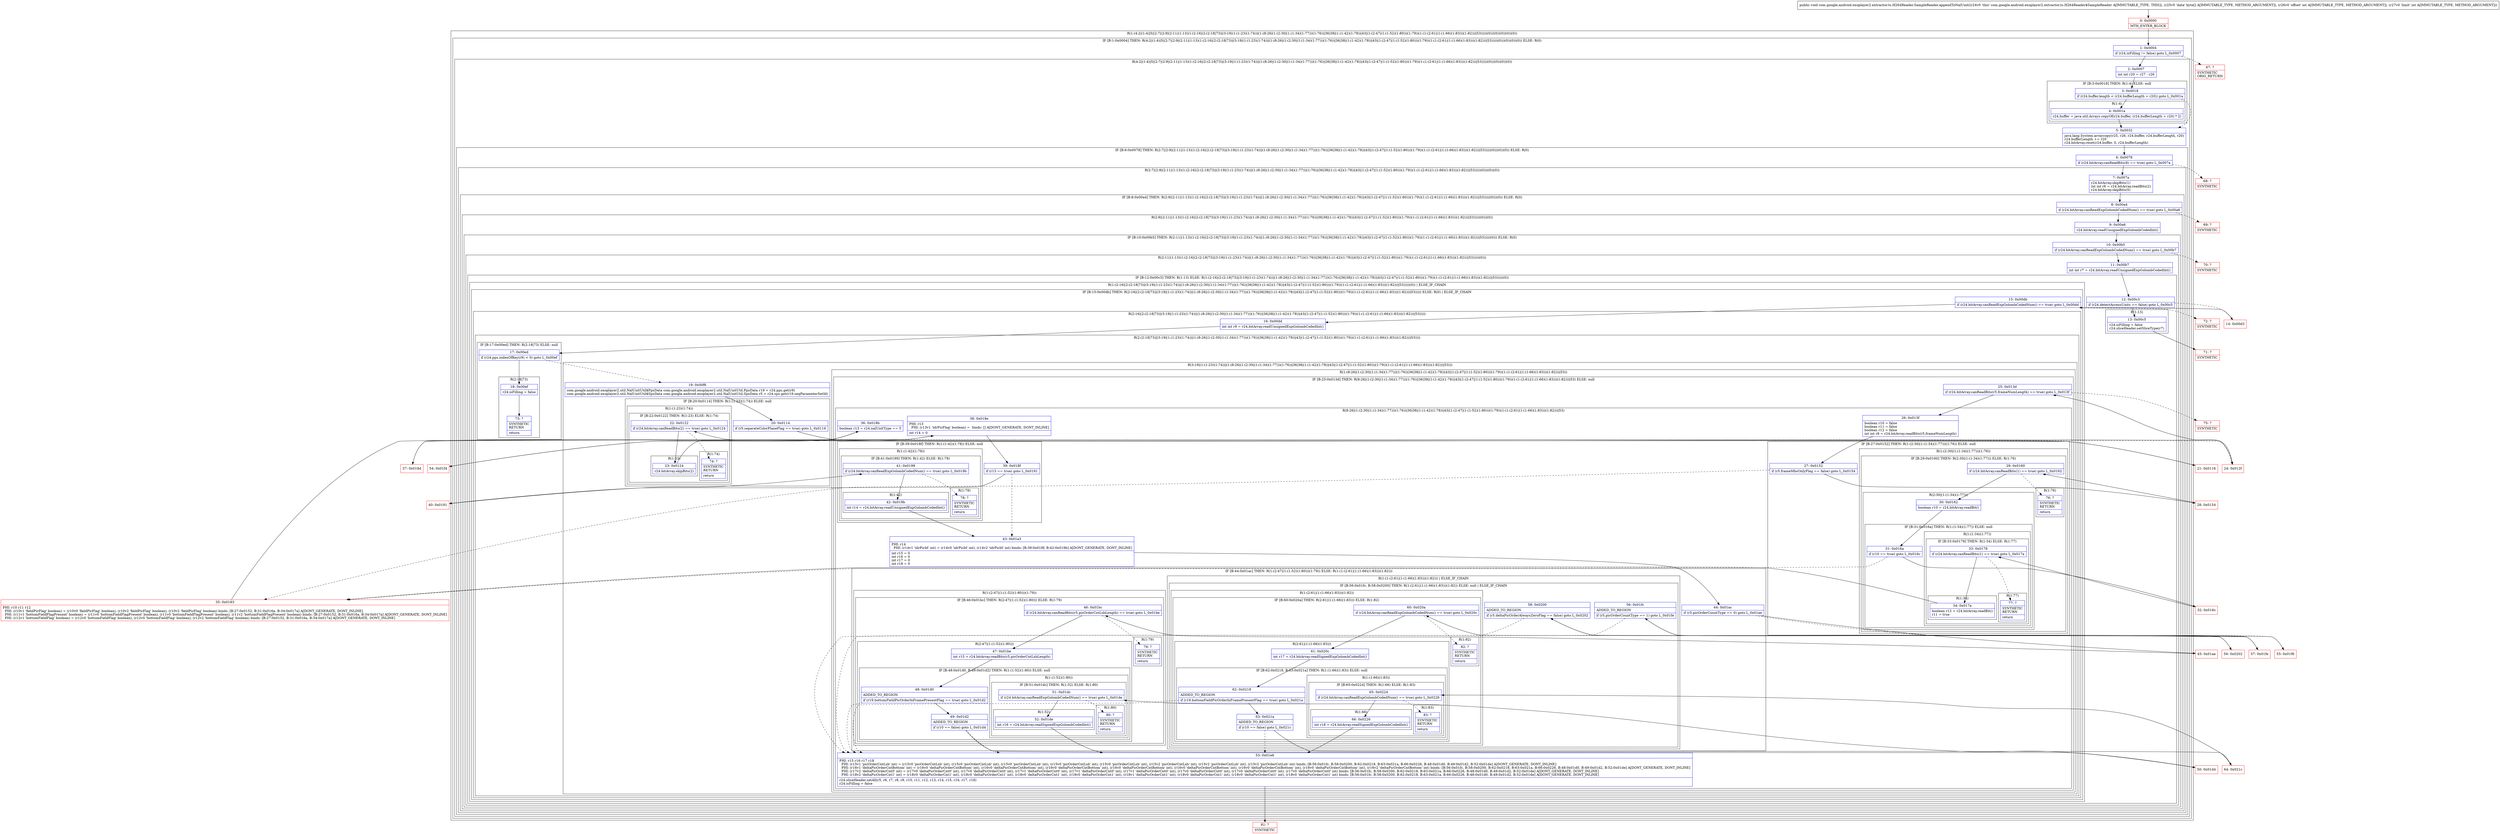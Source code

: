 digraph "CFG forcom.google.android.exoplayer2.extractor.ts.H264Reader.SampleReader.appendToNalUnit([BII)V" {
subgraph cluster_Region_907825804 {
label = "R(1:(4:2|(1:4)|5|(2:7|(2:9|(2:11|(1:13)(1:(2:16|(2:(2:18|73)|(3:19|(1:(1:23)(1:74))|(1:(8:26|(1:(2:30|(1:(1:34)(1:77)))(1:76))|36|38|(1:(1:42)(1:78))|43|(1:(2:47|(1:(1:52)(1:80)))(1:79))(1:(1:(2:61|(1:(1:66)(1:83)))(1:82)))|53)))))(0)))(0))(0))(0))(0))";
node [shape=record,color=blue];
subgraph cluster_IfRegion_1244898585 {
label = "IF [B:1:0x0004] THEN: R(4:2|(1:4)|5|(2:7|(2:9|(2:11|(1:13)(1:(2:16|(2:(2:18|73)|(3:19|(1:(1:23)(1:74))|(1:(8:26|(1:(2:30|(1:(1:34)(1:77)))(1:76))|36|38|(1:(1:42)(1:78))|43|(1:(2:47|(1:(1:52)(1:80)))(1:79))(1:(1:(2:61|(1:(1:66)(1:83)))(1:82)))|53)))))(0)))(0))(0))(0)) ELSE: R(0)";
node [shape=record,color=blue];
Node_1 [shape=record,label="{1\:\ 0x0004|if (r24.isFilling != false) goto L_0x0007\l}"];
subgraph cluster_Region_1249613899 {
label = "R(4:2|(1:4)|5|(2:7|(2:9|(2:11|(1:13)(1:(2:16|(2:(2:18|73)|(3:19|(1:(1:23)(1:74))|(1:(8:26|(1:(2:30|(1:(1:34)(1:77)))(1:76))|36|38|(1:(1:42)(1:78))|43|(1:(2:47|(1:(1:52)(1:80)))(1:79))(1:(1:(2:61|(1:(1:66)(1:83)))(1:82)))|53)))))(0)))(0))(0))(0))";
node [shape=record,color=blue];
Node_2 [shape=record,label="{2\:\ 0x0007|int int r20 = r27 \- r26\l}"];
subgraph cluster_IfRegion_508116484 {
label = "IF [B:3:0x0018] THEN: R(1:4) ELSE: null";
node [shape=record,color=blue];
Node_3 [shape=record,label="{3\:\ 0x0018|if (r24.buffer.length \< (r24.bufferLength + r20)) goto L_0x001a\l}"];
subgraph cluster_Region_35729638 {
label = "R(1:4)";
node [shape=record,color=blue];
Node_4 [shape=record,label="{4\:\ 0x001a|r24.buffer = java.util.Arrays.copyOf(r24.buffer, (r24.bufferLength + r20) * 2)\l}"];
}
}
Node_5 [shape=record,label="{5\:\ 0x0032|java.lang.System.arraycopy(r25, r26, r24.buffer, r24.bufferLength, r20)\lr24.bufferLength += r20\lr24.bitArray.reset(r24.buffer, 0, r24.bufferLength)\l}"];
subgraph cluster_IfRegion_249922226 {
label = "IF [B:6:0x0078] THEN: R(2:7|(2:9|(2:11|(1:13)(1:(2:16|(2:(2:18|73)|(3:19|(1:(1:23)(1:74))|(1:(8:26|(1:(2:30|(1:(1:34)(1:77)))(1:76))|36|38|(1:(1:42)(1:78))|43|(1:(2:47|(1:(1:52)(1:80)))(1:79))(1:(1:(2:61|(1:(1:66)(1:83)))(1:82)))|53)))))(0)))(0))(0)) ELSE: R(0)";
node [shape=record,color=blue];
Node_6 [shape=record,label="{6\:\ 0x0078|if (r24.bitArray.canReadBits(8) == true) goto L_0x007a\l}"];
subgraph cluster_Region_1318504461 {
label = "R(2:7|(2:9|(2:11|(1:13)(1:(2:16|(2:(2:18|73)|(3:19|(1:(1:23)(1:74))|(1:(8:26|(1:(2:30|(1:(1:34)(1:77)))(1:76))|36|38|(1:(1:42)(1:78))|43|(1:(2:47|(1:(1:52)(1:80)))(1:79))(1:(1:(2:61|(1:(1:66)(1:83)))(1:82)))|53)))))(0)))(0))(0))";
node [shape=record,color=blue];
Node_7 [shape=record,label="{7\:\ 0x007a|r24.bitArray.skipBits(1)\lint int r6 = r24.bitArray.readBits(2)\lr24.bitArray.skipBits(5)\l}"];
subgraph cluster_IfRegion_1461016590 {
label = "IF [B:8:0x00a4] THEN: R(2:9|(2:11|(1:13)(1:(2:16|(2:(2:18|73)|(3:19|(1:(1:23)(1:74))|(1:(8:26|(1:(2:30|(1:(1:34)(1:77)))(1:76))|36|38|(1:(1:42)(1:78))|43|(1:(2:47|(1:(1:52)(1:80)))(1:79))(1:(1:(2:61|(1:(1:66)(1:83)))(1:82)))|53)))))(0)))(0)) ELSE: R(0)";
node [shape=record,color=blue];
Node_8 [shape=record,label="{8\:\ 0x00a4|if (r24.bitArray.canReadExpGolombCodedNum() == true) goto L_0x00a6\l}"];
subgraph cluster_Region_63567954 {
label = "R(2:9|(2:11|(1:13)(1:(2:16|(2:(2:18|73)|(3:19|(1:(1:23)(1:74))|(1:(8:26|(1:(2:30|(1:(1:34)(1:77)))(1:76))|36|38|(1:(1:42)(1:78))|43|(1:(2:47|(1:(1:52)(1:80)))(1:79))(1:(1:(2:61|(1:(1:66)(1:83)))(1:82)))|53)))))(0)))(0))";
node [shape=record,color=blue];
Node_9 [shape=record,label="{9\:\ 0x00a6|r24.bitArray.readUnsignedExpGolombCodedInt()\l}"];
subgraph cluster_IfRegion_1418042975 {
label = "IF [B:10:0x00b5] THEN: R(2:11|(1:13)(1:(2:16|(2:(2:18|73)|(3:19|(1:(1:23)(1:74))|(1:(8:26|(1:(2:30|(1:(1:34)(1:77)))(1:76))|36|38|(1:(1:42)(1:78))|43|(1:(2:47|(1:(1:52)(1:80)))(1:79))(1:(1:(2:61|(1:(1:66)(1:83)))(1:82)))|53)))))(0))) ELSE: R(0)";
node [shape=record,color=blue];
Node_10 [shape=record,label="{10\:\ 0x00b5|if (r24.bitArray.canReadExpGolombCodedNum() == true) goto L_0x00b7\l}"];
subgraph cluster_Region_257360985 {
label = "R(2:11|(1:13)(1:(2:16|(2:(2:18|73)|(3:19|(1:(1:23)(1:74))|(1:(8:26|(1:(2:30|(1:(1:34)(1:77)))(1:76))|36|38|(1:(1:42)(1:78))|43|(1:(2:47|(1:(1:52)(1:80)))(1:79))(1:(1:(2:61|(1:(1:66)(1:83)))(1:82)))|53)))))(0)))";
node [shape=record,color=blue];
Node_11 [shape=record,label="{11\:\ 0x00b7|int int r7 = r24.bitArray.readUnsignedExpGolombCodedInt()\l}"];
subgraph cluster_IfRegion_1993827951 {
label = "IF [B:12:0x00c3] THEN: R(1:13) ELSE: R(1:(2:16|(2:(2:18|73)|(3:19|(1:(1:23)(1:74))|(1:(8:26|(1:(2:30|(1:(1:34)(1:77)))(1:76))|36|38|(1:(1:42)(1:78))|43|(1:(2:47|(1:(1:52)(1:80)))(1:79))(1:(1:(2:61|(1:(1:66)(1:83)))(1:82)))|53)))))(0))";
node [shape=record,color=blue];
Node_12 [shape=record,label="{12\:\ 0x00c3|if (r24.detectAccessUnits == false) goto L_0x00c5\l}"];
subgraph cluster_Region_75150165 {
label = "R(1:13)";
node [shape=record,color=blue];
Node_13 [shape=record,label="{13\:\ 0x00c5|r24.isFilling = false\lr24.sliceHeader.setSliceType(r7)\l}"];
}
subgraph cluster_Region_192910739 {
label = "R(1:(2:16|(2:(2:18|73)|(3:19|(1:(1:23)(1:74))|(1:(8:26|(1:(2:30|(1:(1:34)(1:77)))(1:76))|36|38|(1:(1:42)(1:78))|43|(1:(2:47|(1:(1:52)(1:80)))(1:79))(1:(1:(2:61|(1:(1:66)(1:83)))(1:82)))|53)))))(0)) | ELSE_IF_CHAIN\l";
node [shape=record,color=blue];
subgraph cluster_IfRegion_1203304390 {
label = "IF [B:15:0x00db] THEN: R(2:16|(2:(2:18|73)|(3:19|(1:(1:23)(1:74))|(1:(8:26|(1:(2:30|(1:(1:34)(1:77)))(1:76))|36|38|(1:(1:42)(1:78))|43|(1:(2:47|(1:(1:52)(1:80)))(1:79))(1:(1:(2:61|(1:(1:66)(1:83)))(1:82)))|53))))) ELSE: R(0) | ELSE_IF_CHAIN\l";
node [shape=record,color=blue];
Node_15 [shape=record,label="{15\:\ 0x00db|if (r24.bitArray.canReadExpGolombCodedNum() == true) goto L_0x00dd\l}"];
subgraph cluster_Region_2085930359 {
label = "R(2:16|(2:(2:18|73)|(3:19|(1:(1:23)(1:74))|(1:(8:26|(1:(2:30|(1:(1:34)(1:77)))(1:76))|36|38|(1:(1:42)(1:78))|43|(1:(2:47|(1:(1:52)(1:80)))(1:79))(1:(1:(2:61|(1:(1:66)(1:83)))(1:82)))|53)))))";
node [shape=record,color=blue];
Node_16 [shape=record,label="{16\:\ 0x00dd|int int r9 = r24.bitArray.readUnsignedExpGolombCodedInt()\l}"];
subgraph cluster_Region_1060634120 {
label = "R(2:(2:18|73)|(3:19|(1:(1:23)(1:74))|(1:(8:26|(1:(2:30|(1:(1:34)(1:77)))(1:76))|36|38|(1:(1:42)(1:78))|43|(1:(2:47|(1:(1:52)(1:80)))(1:79))(1:(1:(2:61|(1:(1:66)(1:83)))(1:82)))|53))))";
node [shape=record,color=blue];
subgraph cluster_IfRegion_1765456305 {
label = "IF [B:17:0x00ed] THEN: R(2:18|73) ELSE: null";
node [shape=record,color=blue];
Node_17 [shape=record,label="{17\:\ 0x00ed|if (r24.pps.indexOfKey(r9) \< 0) goto L_0x00ef\l}"];
subgraph cluster_Region_1914569631 {
label = "R(2:18|73)";
node [shape=record,color=blue];
Node_18 [shape=record,label="{18\:\ 0x00ef|r24.isFilling = false\l}"];
Node_73 [shape=record,label="{73\:\ ?|SYNTHETIC\lRETURN\l|return\l}"];
}
}
subgraph cluster_Region_1584930051 {
label = "R(3:19|(1:(1:23)(1:74))|(1:(8:26|(1:(2:30|(1:(1:34)(1:77)))(1:76))|36|38|(1:(1:42)(1:78))|43|(1:(2:47|(1:(1:52)(1:80)))(1:79))(1:(1:(2:61|(1:(1:66)(1:83)))(1:82)))|53)))";
node [shape=record,color=blue];
Node_19 [shape=record,label="{19\:\ 0x00f6|com.google.android.exoplayer2.util.NalUnitUtil$PpsData com.google.android.exoplayer2.util.NalUnitUtil.PpsData r19 = r24.pps.get(r9)\lcom.google.android.exoplayer2.util.NalUnitUtil$SpsData com.google.android.exoplayer2.util.NalUnitUtil.SpsData r5 = r24.sps.get(r19.seqParameterSetId)\l}"];
subgraph cluster_IfRegion_1772565068 {
label = "IF [B:20:0x0114] THEN: R(1:(1:23)(1:74)) ELSE: null";
node [shape=record,color=blue];
Node_20 [shape=record,label="{20\:\ 0x0114|if (r5.separateColorPlaneFlag == true) goto L_0x0116\l}"];
subgraph cluster_Region_87737154 {
label = "R(1:(1:23)(1:74))";
node [shape=record,color=blue];
subgraph cluster_IfRegion_87818980 {
label = "IF [B:22:0x0122] THEN: R(1:23) ELSE: R(1:74)";
node [shape=record,color=blue];
Node_22 [shape=record,label="{22\:\ 0x0122|if (r24.bitArray.canReadBits(2) == true) goto L_0x0124\l}"];
subgraph cluster_Region_91978741 {
label = "R(1:23)";
node [shape=record,color=blue];
Node_23 [shape=record,label="{23\:\ 0x0124|r24.bitArray.skipBits(2)\l}"];
}
subgraph cluster_Region_125538878 {
label = "R(1:74)";
node [shape=record,color=blue];
Node_74 [shape=record,label="{74\:\ ?|SYNTHETIC\lRETURN\l|return\l}"];
}
}
}
}
subgraph cluster_Region_1418228032 {
label = "R(1:(8:26|(1:(2:30|(1:(1:34)(1:77)))(1:76))|36|38|(1:(1:42)(1:78))|43|(1:(2:47|(1:(1:52)(1:80)))(1:79))(1:(1:(2:61|(1:(1:66)(1:83)))(1:82)))|53))";
node [shape=record,color=blue];
subgraph cluster_IfRegion_1999219326 {
label = "IF [B:25:0x013d] THEN: R(8:26|(1:(2:30|(1:(1:34)(1:77)))(1:76))|36|38|(1:(1:42)(1:78))|43|(1:(2:47|(1:(1:52)(1:80)))(1:79))(1:(1:(2:61|(1:(1:66)(1:83)))(1:82)))|53) ELSE: null";
node [shape=record,color=blue];
Node_25 [shape=record,label="{25\:\ 0x013d|if (r24.bitArray.canReadBits(r5.frameNumLength) == true) goto L_0x013f\l}"];
subgraph cluster_Region_1488566356 {
label = "R(8:26|(1:(2:30|(1:(1:34)(1:77)))(1:76))|36|38|(1:(1:42)(1:78))|43|(1:(2:47|(1:(1:52)(1:80)))(1:79))(1:(1:(2:61|(1:(1:66)(1:83)))(1:82)))|53)";
node [shape=record,color=blue];
Node_26 [shape=record,label="{26\:\ 0x013f|boolean r10 = false\lboolean r11 = false\lboolean r12 = false\lint int r8 = r24.bitArray.readBits(r5.frameNumLength)\l}"];
subgraph cluster_IfRegion_936176884 {
label = "IF [B:27:0x0152] THEN: R(1:(2:30|(1:(1:34)(1:77)))(1:76)) ELSE: null";
node [shape=record,color=blue];
Node_27 [shape=record,label="{27\:\ 0x0152|if (r5.frameMbsOnlyFlag == false) goto L_0x0154\l}"];
subgraph cluster_Region_826700311 {
label = "R(1:(2:30|(1:(1:34)(1:77)))(1:76))";
node [shape=record,color=blue];
subgraph cluster_IfRegion_1874596633 {
label = "IF [B:29:0x0160] THEN: R(2:30|(1:(1:34)(1:77))) ELSE: R(1:76)";
node [shape=record,color=blue];
Node_29 [shape=record,label="{29\:\ 0x0160|if (r24.bitArray.canReadBits(1) == true) goto L_0x0162\l}"];
subgraph cluster_Region_919276994 {
label = "R(2:30|(1:(1:34)(1:77)))";
node [shape=record,color=blue];
Node_30 [shape=record,label="{30\:\ 0x0162|boolean r10 = r24.bitArray.readBit()\l}"];
subgraph cluster_IfRegion_1151109783 {
label = "IF [B:31:0x016a] THEN: R(1:(1:34)(1:77)) ELSE: null";
node [shape=record,color=blue];
Node_31 [shape=record,label="{31\:\ 0x016a|if (r10 == true) goto L_0x016c\l}"];
subgraph cluster_Region_873301682 {
label = "R(1:(1:34)(1:77))";
node [shape=record,color=blue];
subgraph cluster_IfRegion_588833538 {
label = "IF [B:33:0x0178] THEN: R(1:34) ELSE: R(1:77)";
node [shape=record,color=blue];
Node_33 [shape=record,label="{33\:\ 0x0178|if (r24.bitArray.canReadBits(1) == true) goto L_0x017a\l}"];
subgraph cluster_Region_233053446 {
label = "R(1:34)";
node [shape=record,color=blue];
Node_34 [shape=record,label="{34\:\ 0x017a|boolean r12 = r24.bitArray.readBit()\lr11 = true\l}"];
}
subgraph cluster_Region_558689212 {
label = "R(1:77)";
node [shape=record,color=blue];
Node_77 [shape=record,label="{77\:\ ?|SYNTHETIC\lRETURN\l|return\l}"];
}
}
}
}
}
subgraph cluster_Region_778506327 {
label = "R(1:76)";
node [shape=record,color=blue];
Node_76 [shape=record,label="{76\:\ ?|SYNTHETIC\lRETURN\l|return\l}"];
}
}
}
}
Node_36 [shape=record,label="{36\:\ 0x018b|boolean r13 = r24.nalUnitType == 5\l}"];
Node_38 [shape=record,label="{38\:\ 0x018e|PHI: r13 \l  PHI: (r13v1 'idrPicFlag' boolean) =  binds: [] A[DONT_GENERATE, DONT_INLINE]\l|int r14 = 0\l}"];
subgraph cluster_IfRegion_1270497410 {
label = "IF [B:39:0x018f] THEN: R(1:(1:42)(1:78)) ELSE: null";
node [shape=record,color=blue];
Node_39 [shape=record,label="{39\:\ 0x018f|if (r13 == true) goto L_0x0191\l}"];
subgraph cluster_Region_1988574015 {
label = "R(1:(1:42)(1:78))";
node [shape=record,color=blue];
subgraph cluster_IfRegion_316921374 {
label = "IF [B:41:0x0199] THEN: R(1:42) ELSE: R(1:78)";
node [shape=record,color=blue];
Node_41 [shape=record,label="{41\:\ 0x0199|if (r24.bitArray.canReadExpGolombCodedNum() == true) goto L_0x019b\l}"];
subgraph cluster_Region_628220202 {
label = "R(1:42)";
node [shape=record,color=blue];
Node_42 [shape=record,label="{42\:\ 0x019b|int r14 = r24.bitArray.readUnsignedExpGolombCodedInt()\l}"];
}
subgraph cluster_Region_1421139701 {
label = "R(1:78)";
node [shape=record,color=blue];
Node_78 [shape=record,label="{78\:\ ?|SYNTHETIC\lRETURN\l|return\l}"];
}
}
}
}
Node_43 [shape=record,label="{43\:\ 0x01a3|PHI: r14 \l  PHI: (r14v1 'idrPicId' int) = (r14v0 'idrPicId' int), (r14v2 'idrPicId' int) binds: [B:39:0x018f, B:42:0x019b] A[DONT_GENERATE, DONT_INLINE]\l|int r15 = 0\lint r16 = 0\lint r17 = 0\lint r18 = 0\l}"];
subgraph cluster_IfRegion_90276762 {
label = "IF [B:44:0x01ac] THEN: R(1:(2:47|(1:(1:52)(1:80)))(1:79)) ELSE: R(1:(1:(2:61|(1:(1:66)(1:83)))(1:82)))";
node [shape=record,color=blue];
Node_44 [shape=record,label="{44\:\ 0x01ac|if (r5.picOrderCountType == 0) goto L_0x01ae\l}"];
subgraph cluster_Region_1111984540 {
label = "R(1:(2:47|(1:(1:52)(1:80)))(1:79))";
node [shape=record,color=blue];
subgraph cluster_IfRegion_1426383912 {
label = "IF [B:46:0x01bc] THEN: R(2:47|(1:(1:52)(1:80))) ELSE: R(1:79)";
node [shape=record,color=blue];
Node_46 [shape=record,label="{46\:\ 0x01bc|if (r24.bitArray.canReadBits(r5.picOrderCntLsbLength) == true) goto L_0x01be\l}"];
subgraph cluster_Region_1866780332 {
label = "R(2:47|(1:(1:52)(1:80)))";
node [shape=record,color=blue];
Node_47 [shape=record,label="{47\:\ 0x01be|int r15 = r24.bitArray.readBits(r5.picOrderCntLsbLength)\l}"];
subgraph cluster_IfRegion_256507266 {
label = "IF [B:48:0x01d0, B:49:0x01d2] THEN: R(1:(1:52)(1:80)) ELSE: null";
node [shape=record,color=blue];
Node_48 [shape=record,label="{48\:\ 0x01d0|ADDED_TO_REGION\l|if (r19.bottomFieldPicOrderInFramePresentFlag == true) goto L_0x01d2\l}"];
Node_49 [shape=record,label="{49\:\ 0x01d2|ADDED_TO_REGION\l|if (r10 == false) goto L_0x01d4\l}"];
subgraph cluster_Region_232131624 {
label = "R(1:(1:52)(1:80))";
node [shape=record,color=blue];
subgraph cluster_IfRegion_17397930 {
label = "IF [B:51:0x01dc] THEN: R(1:52) ELSE: R(1:80)";
node [shape=record,color=blue];
Node_51 [shape=record,label="{51\:\ 0x01dc|if (r24.bitArray.canReadExpGolombCodedNum() == true) goto L_0x01de\l}"];
subgraph cluster_Region_85528353 {
label = "R(1:52)";
node [shape=record,color=blue];
Node_52 [shape=record,label="{52\:\ 0x01de|int r16 = r24.bitArray.readSignedExpGolombCodedInt()\l}"];
}
subgraph cluster_Region_1933073672 {
label = "R(1:80)";
node [shape=record,color=blue];
Node_80 [shape=record,label="{80\:\ ?|SYNTHETIC\lRETURN\l|return\l}"];
}
}
}
}
}
subgraph cluster_Region_231547290 {
label = "R(1:79)";
node [shape=record,color=blue];
Node_79 [shape=record,label="{79\:\ ?|SYNTHETIC\lRETURN\l|return\l}"];
}
}
}
subgraph cluster_Region_818404167 {
label = "R(1:(1:(2:61|(1:(1:66)(1:83)))(1:82))) | ELSE_IF_CHAIN\l";
node [shape=record,color=blue];
subgraph cluster_IfRegion_1069491452 {
label = "IF [B:56:0x01fc, B:58:0x0200] THEN: R(1:(2:61|(1:(1:66)(1:83)))(1:82)) ELSE: null | ELSE_IF_CHAIN\l";
node [shape=record,color=blue];
Node_56 [shape=record,label="{56\:\ 0x01fc|ADDED_TO_REGION\l|if (r5.picOrderCountType == 1) goto L_0x01fe\l}"];
Node_58 [shape=record,label="{58\:\ 0x0200|ADDED_TO_REGION\l|if (r5.deltaPicOrderAlwaysZeroFlag == false) goto L_0x0202\l}"];
subgraph cluster_Region_2059479517 {
label = "R(1:(2:61|(1:(1:66)(1:83)))(1:82))";
node [shape=record,color=blue];
subgraph cluster_IfRegion_1260448656 {
label = "IF [B:60:0x020a] THEN: R(2:61|(1:(1:66)(1:83))) ELSE: R(1:82)";
node [shape=record,color=blue];
Node_60 [shape=record,label="{60\:\ 0x020a|if (r24.bitArray.canReadExpGolombCodedNum() == true) goto L_0x020c\l}"];
subgraph cluster_Region_674770601 {
label = "R(2:61|(1:(1:66)(1:83)))";
node [shape=record,color=blue];
Node_61 [shape=record,label="{61\:\ 0x020c|int r17 = r24.bitArray.readSignedExpGolombCodedInt()\l}"];
subgraph cluster_IfRegion_1433206369 {
label = "IF [B:62:0x0218, B:63:0x021a] THEN: R(1:(1:66)(1:83)) ELSE: null";
node [shape=record,color=blue];
Node_62 [shape=record,label="{62\:\ 0x0218|ADDED_TO_REGION\l|if (r19.bottomFieldPicOrderInFramePresentFlag == true) goto L_0x021a\l}"];
Node_63 [shape=record,label="{63\:\ 0x021a|ADDED_TO_REGION\l|if (r10 == false) goto L_0x021c\l}"];
subgraph cluster_Region_797299359 {
label = "R(1:(1:66)(1:83))";
node [shape=record,color=blue];
subgraph cluster_IfRegion_555100619 {
label = "IF [B:65:0x0224] THEN: R(1:66) ELSE: R(1:83)";
node [shape=record,color=blue];
Node_65 [shape=record,label="{65\:\ 0x0224|if (r24.bitArray.canReadExpGolombCodedNum() == true) goto L_0x0226\l}"];
subgraph cluster_Region_832554364 {
label = "R(1:66)";
node [shape=record,color=blue];
Node_66 [shape=record,label="{66\:\ 0x0226|int r18 = r24.bitArray.readSignedExpGolombCodedInt()\l}"];
}
subgraph cluster_Region_1391096821 {
label = "R(1:83)";
node [shape=record,color=blue];
Node_83 [shape=record,label="{83\:\ ?|SYNTHETIC\lRETURN\l|return\l}"];
}
}
}
}
}
subgraph cluster_Region_517635667 {
label = "R(1:82)";
node [shape=record,color=blue];
Node_82 [shape=record,label="{82\:\ ?|SYNTHETIC\lRETURN\l|return\l}"];
}
}
}
}
}
}
Node_53 [shape=record,label="{53\:\ 0x01e6|PHI: r15 r16 r17 r18 \l  PHI: (r15v1 'picOrderCntLsb' int) = (r15v0 'picOrderCntLsb' int), (r15v0 'picOrderCntLsb' int), (r15v0 'picOrderCntLsb' int), (r15v0 'picOrderCntLsb' int), (r15v0 'picOrderCntLsb' int), (r15v2 'picOrderCntLsb' int), (r15v2 'picOrderCntLsb' int), (r15v2 'picOrderCntLsb' int) binds: [B:56:0x01fc, B:58:0x0200, B:62:0x0218, B:63:0x021a, B:66:0x0226, B:48:0x01d0, B:49:0x01d2, B:52:0x01de] A[DONT_GENERATE, DONT_INLINE]\l  PHI: (r16v1 'deltaPicOrderCntBottom' int) = (r16v0 'deltaPicOrderCntBottom' int), (r16v0 'deltaPicOrderCntBottom' int), (r16v0 'deltaPicOrderCntBottom' int), (r16v0 'deltaPicOrderCntBottom' int), (r16v0 'deltaPicOrderCntBottom' int), (r16v0 'deltaPicOrderCntBottom' int), (r16v0 'deltaPicOrderCntBottom' int), (r16v2 'deltaPicOrderCntBottom' int) binds: [B:56:0x01fc, B:58:0x0200, B:62:0x0218, B:63:0x021a, B:66:0x0226, B:48:0x01d0, B:49:0x01d2, B:52:0x01de] A[DONT_GENERATE, DONT_INLINE]\l  PHI: (r17v2 'deltaPicOrderCnt0' int) = (r17v0 'deltaPicOrderCnt0' int), (r17v0 'deltaPicOrderCnt0' int), (r17v1 'deltaPicOrderCnt0' int), (r17v1 'deltaPicOrderCnt0' int), (r17v1 'deltaPicOrderCnt0' int), (r17v0 'deltaPicOrderCnt0' int), (r17v0 'deltaPicOrderCnt0' int), (r17v0 'deltaPicOrderCnt0' int) binds: [B:56:0x01fc, B:58:0x0200, B:62:0x0218, B:63:0x021a, B:66:0x0226, B:48:0x01d0, B:49:0x01d2, B:52:0x01de] A[DONT_GENERATE, DONT_INLINE]\l  PHI: (r18v2 'deltaPicOrderCnt1' int) = (r18v0 'deltaPicOrderCnt1' int), (r18v0 'deltaPicOrderCnt1' int), (r18v0 'deltaPicOrderCnt1' int), (r18v0 'deltaPicOrderCnt1' int), (r18v1 'deltaPicOrderCnt1' int), (r18v0 'deltaPicOrderCnt1' int), (r18v0 'deltaPicOrderCnt1' int), (r18v0 'deltaPicOrderCnt1' int) binds: [B:56:0x01fc, B:58:0x0200, B:62:0x0218, B:63:0x021a, B:66:0x0226, B:48:0x01d0, B:49:0x01d2, B:52:0x01de] A[DONT_GENERATE, DONT_INLINE]\l|r24.sliceHeader.setAll(r5, r6, r7, r8, r9, r10, r11, r12, r13, r14, r15, r16, r17, r18)\lr24.isFilling = false\l}"];
}
}
}
}
}
}
subgraph cluster_Region_533354045 {
label = "R(0)";
node [shape=record,color=blue];
}
}
}
}
}
subgraph cluster_Region_260205694 {
label = "R(0)";
node [shape=record,color=blue];
}
}
}
subgraph cluster_Region_242668448 {
label = "R(0)";
node [shape=record,color=blue];
}
}
}
subgraph cluster_Region_1125326043 {
label = "R(0)";
node [shape=record,color=blue];
}
}
}
subgraph cluster_Region_245748026 {
label = "R(0)";
node [shape=record,color=blue];
}
}
}
Node_0 [shape=record,color=red,label="{0\:\ 0x0000|MTH_ENTER_BLOCK\l}"];
Node_14 [shape=record,color=red,label="{14\:\ 0x00d3}"];
Node_21 [shape=record,color=red,label="{21\:\ 0x0116}"];
Node_24 [shape=record,color=red,label="{24\:\ 0x012f}"];
Node_28 [shape=record,color=red,label="{28\:\ 0x0154}"];
Node_32 [shape=record,color=red,label="{32\:\ 0x016c}"];
Node_35 [shape=record,color=red,label="{35\:\ 0x0183|PHI: r10 r11 r12 \l  PHI: (r10v1 'fieldPicFlag' boolean) = (r10v0 'fieldPicFlag' boolean), (r10v2 'fieldPicFlag' boolean), (r10v2 'fieldPicFlag' boolean) binds: [B:27:0x0152, B:31:0x016a, B:34:0x017a] A[DONT_GENERATE, DONT_INLINE]\l  PHI: (r11v1 'bottomFieldFlagPresent' boolean) = (r11v0 'bottomFieldFlagPresent' boolean), (r11v0 'bottomFieldFlagPresent' boolean), (r11v2 'bottomFieldFlagPresent' boolean) binds: [B:27:0x0152, B:31:0x016a, B:34:0x017a] A[DONT_GENERATE, DONT_INLINE]\l  PHI: (r12v1 'bottomFieldFlag' boolean) = (r12v0 'bottomFieldFlag' boolean), (r12v0 'bottomFieldFlag' boolean), (r12v2 'bottomFieldFlag' boolean) binds: [B:27:0x0152, B:31:0x016a, B:34:0x017a] A[DONT_GENERATE, DONT_INLINE]\l}"];
Node_37 [shape=record,color=red,label="{37\:\ 0x018d}"];
Node_40 [shape=record,color=red,label="{40\:\ 0x0191}"];
Node_45 [shape=record,color=red,label="{45\:\ 0x01ae}"];
Node_50 [shape=record,color=red,label="{50\:\ 0x01d4}"];
Node_54 [shape=record,color=red,label="{54\:\ 0x01f4}"];
Node_55 [shape=record,color=red,label="{55\:\ 0x01f6}"];
Node_57 [shape=record,color=red,label="{57\:\ 0x01fe}"];
Node_59 [shape=record,color=red,label="{59\:\ 0x0202}"];
Node_64 [shape=record,color=red,label="{64\:\ 0x021c}"];
Node_67 [shape=record,color=red,label="{67\:\ ?|SYNTHETIC\lORIG_RETURN\l}"];
Node_68 [shape=record,color=red,label="{68\:\ ?|SYNTHETIC\l}"];
Node_69 [shape=record,color=red,label="{69\:\ ?|SYNTHETIC\l}"];
Node_70 [shape=record,color=red,label="{70\:\ ?|SYNTHETIC\l}"];
Node_71 [shape=record,color=red,label="{71\:\ ?|SYNTHETIC\l}"];
Node_72 [shape=record,color=red,label="{72\:\ ?|SYNTHETIC\l}"];
Node_75 [shape=record,color=red,label="{75\:\ ?|SYNTHETIC\l}"];
Node_81 [shape=record,color=red,label="{81\:\ ?|SYNTHETIC\l}"];
MethodNode[shape=record,label="{public void com.google.android.exoplayer2.extractor.ts.H264Reader.SampleReader.appendToNalUnit((r24v0 'this' com.google.android.exoplayer2.extractor.ts.H264Reader$SampleReader A[IMMUTABLE_TYPE, THIS]), (r25v0 'data' byte[] A[IMMUTABLE_TYPE, METHOD_ARGUMENT]), (r26v0 'offset' int A[IMMUTABLE_TYPE, METHOD_ARGUMENT]), (r27v0 'limit' int A[IMMUTABLE_TYPE, METHOD_ARGUMENT])) }"];
MethodNode -> Node_0;
Node_1 -> Node_2;
Node_1 -> Node_67[style=dashed];
Node_2 -> Node_3;
Node_3 -> Node_4;
Node_3 -> Node_5[style=dashed];
Node_4 -> Node_5;
Node_5 -> Node_6;
Node_6 -> Node_7;
Node_6 -> Node_68[style=dashed];
Node_7 -> Node_8;
Node_8 -> Node_9;
Node_8 -> Node_69[style=dashed];
Node_9 -> Node_10;
Node_10 -> Node_11;
Node_10 -> Node_70[style=dashed];
Node_11 -> Node_12;
Node_12 -> Node_13;
Node_12 -> Node_14[style=dashed];
Node_13 -> Node_71;
Node_15 -> Node_16;
Node_15 -> Node_72[style=dashed];
Node_16 -> Node_17;
Node_17 -> Node_18;
Node_17 -> Node_19[style=dashed];
Node_18 -> Node_73;
Node_19 -> Node_20;
Node_20 -> Node_21;
Node_20 -> Node_24[style=dashed];
Node_22 -> Node_23;
Node_22 -> Node_74[style=dashed];
Node_23 -> Node_24;
Node_25 -> Node_26;
Node_25 -> Node_75[style=dashed];
Node_26 -> Node_27;
Node_27 -> Node_28;
Node_27 -> Node_35[style=dashed];
Node_29 -> Node_30;
Node_29 -> Node_76[style=dashed];
Node_30 -> Node_31;
Node_31 -> Node_32;
Node_31 -> Node_35[style=dashed];
Node_33 -> Node_34;
Node_33 -> Node_77[style=dashed];
Node_34 -> Node_35;
Node_36 -> Node_37;
Node_36 -> Node_54;
Node_38 -> Node_39;
Node_39 -> Node_40;
Node_39 -> Node_43[style=dashed];
Node_41 -> Node_42;
Node_41 -> Node_78[style=dashed];
Node_42 -> Node_43;
Node_43 -> Node_44;
Node_44 -> Node_45;
Node_44 -> Node_55[style=dashed];
Node_46 -> Node_47;
Node_46 -> Node_79[style=dashed];
Node_47 -> Node_48;
Node_48 -> Node_49;
Node_48 -> Node_53[style=dashed];
Node_49 -> Node_50;
Node_49 -> Node_53[style=dashed];
Node_51 -> Node_52;
Node_51 -> Node_80[style=dashed];
Node_52 -> Node_53;
Node_56 -> Node_53[style=dashed];
Node_56 -> Node_57;
Node_58 -> Node_53[style=dashed];
Node_58 -> Node_59;
Node_60 -> Node_61;
Node_60 -> Node_82[style=dashed];
Node_61 -> Node_62;
Node_62 -> Node_53[style=dashed];
Node_62 -> Node_63;
Node_63 -> Node_53[style=dashed];
Node_63 -> Node_64;
Node_65 -> Node_66;
Node_65 -> Node_83[style=dashed];
Node_66 -> Node_53;
Node_53 -> Node_81;
Node_0 -> Node_1;
Node_14 -> Node_15;
Node_21 -> Node_22;
Node_24 -> Node_25;
Node_28 -> Node_29;
Node_32 -> Node_33;
Node_35 -> Node_36;
Node_37 -> Node_38;
Node_40 -> Node_41;
Node_45 -> Node_46;
Node_50 -> Node_51;
Node_54 -> Node_38;
Node_55 -> Node_56;
Node_57 -> Node_58;
Node_59 -> Node_60;
Node_64 -> Node_65;
}

